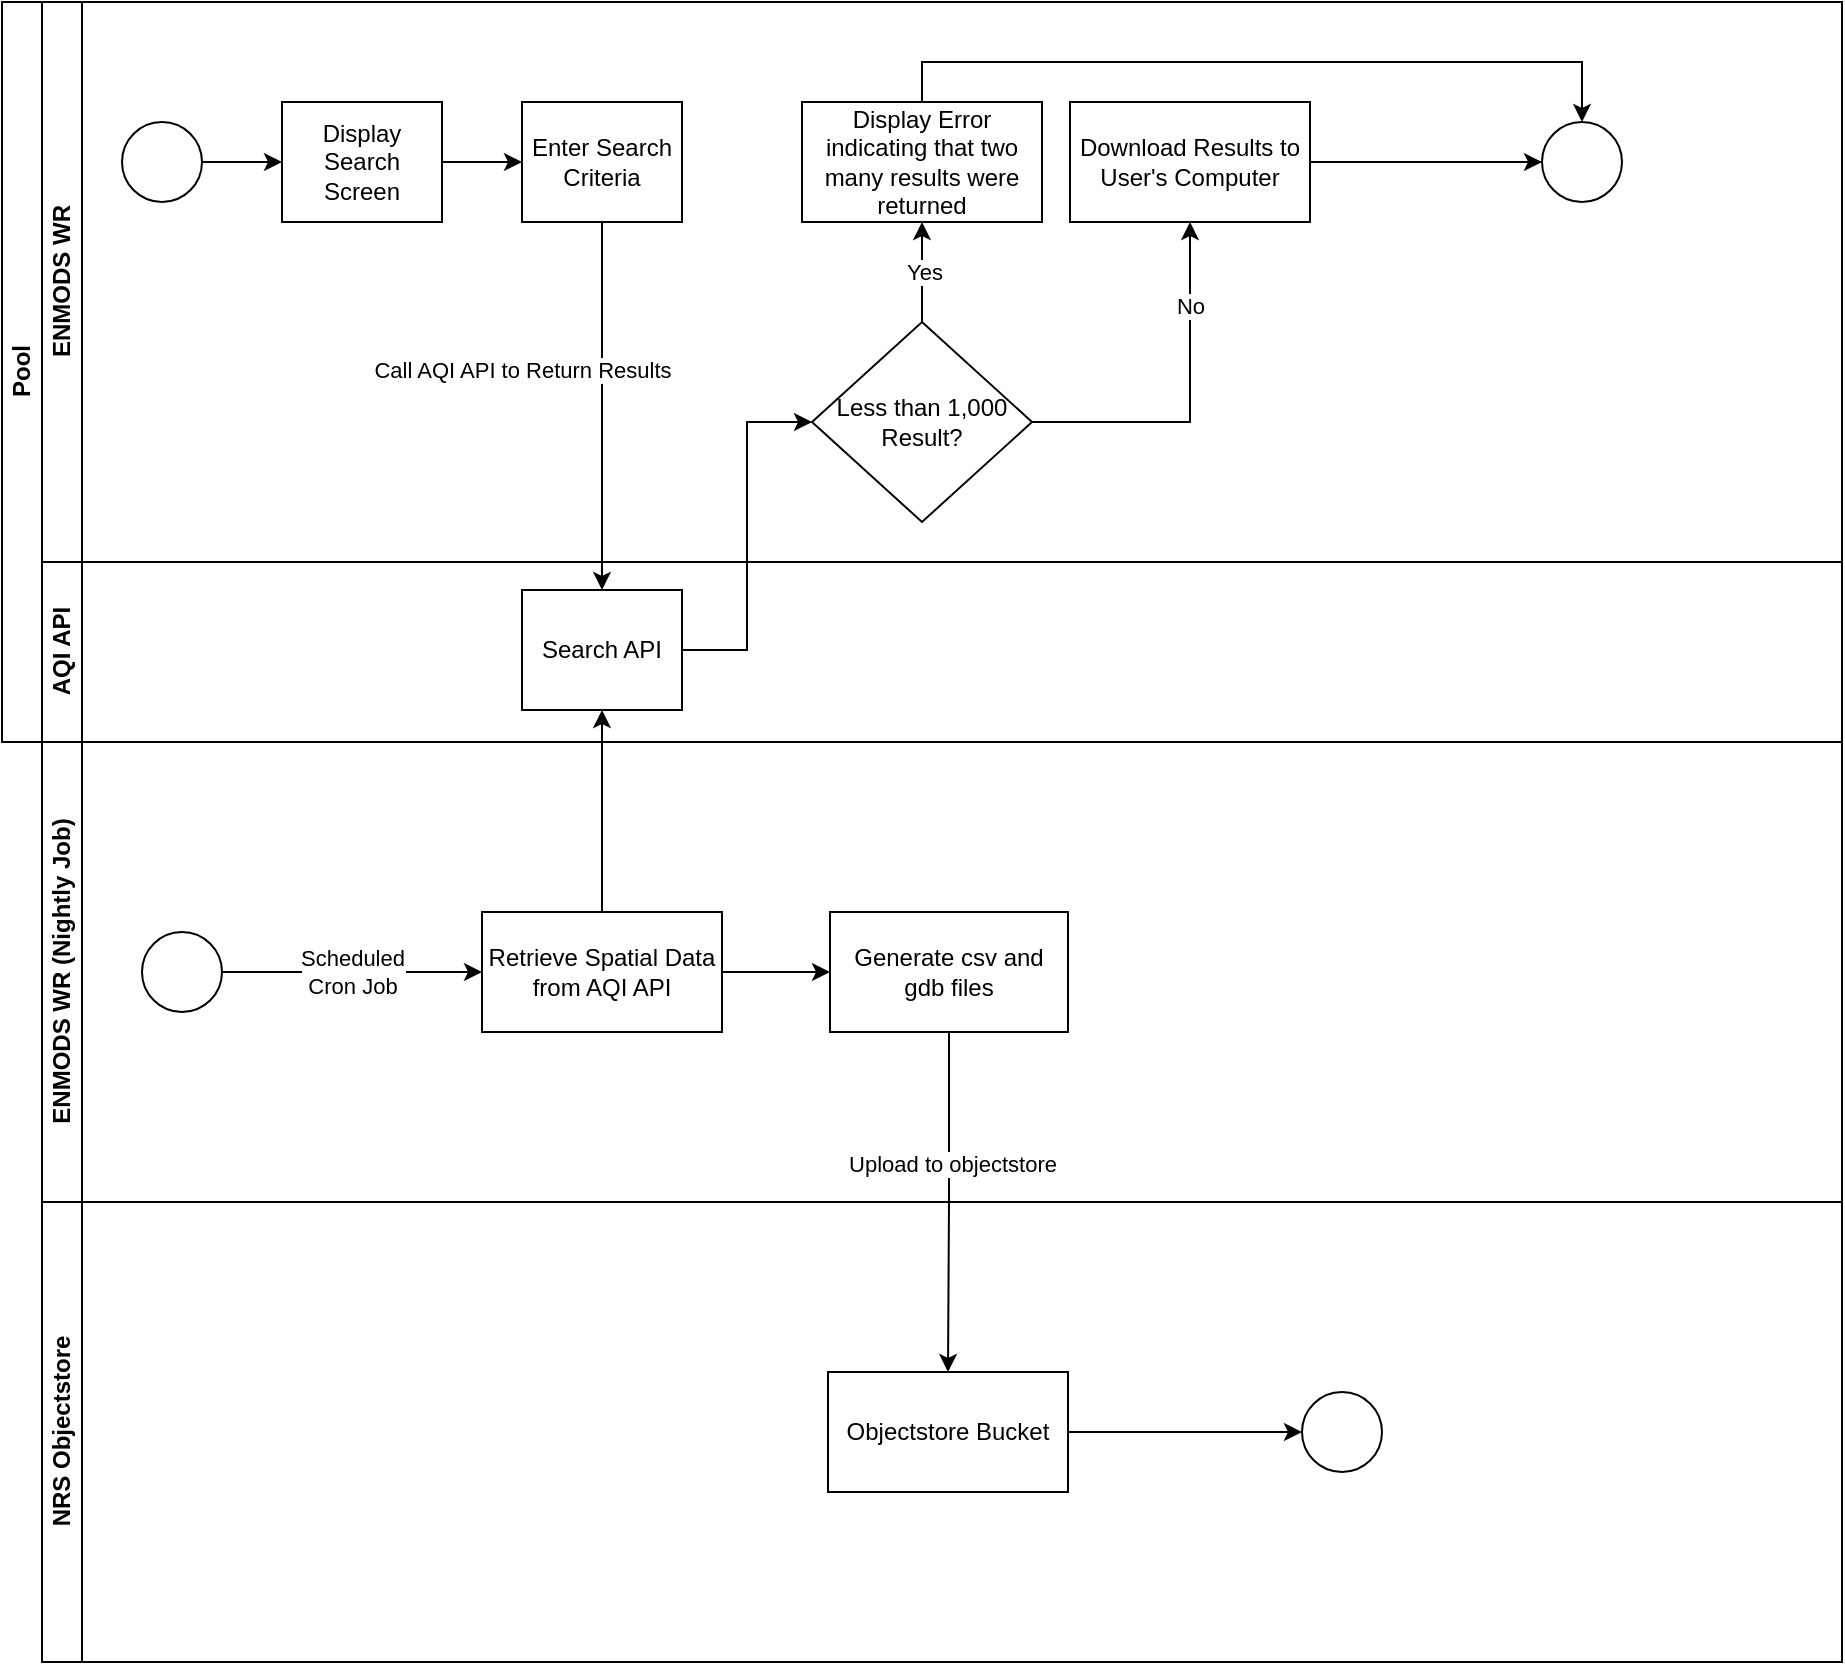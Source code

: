 <mxfile version="27.1.0">
  <diagram id="prtHgNgQTEPvFCAcTncT" name="Page-1">
    <mxGraphModel dx="2061" dy="749" grid="1" gridSize="10" guides="1" tooltips="1" connect="1" arrows="1" fold="1" page="1" pageScale="1" pageWidth="827" pageHeight="1169" math="0" shadow="0">
      <root>
        <mxCell id="0" />
        <mxCell id="1" parent="0" />
        <mxCell id="dNxyNK7c78bLwvsdeMH5-19" value="Pool" style="swimlane;html=1;childLayout=stackLayout;resizeParent=1;resizeParentMax=0;horizontal=0;startSize=20;horizontalStack=0;" parent="1" vertex="1">
          <mxGeometry x="-120" y="120" width="920" height="370" as="geometry" />
        </mxCell>
        <mxCell id="dNxyNK7c78bLwvsdeMH5-20" value="ENMODS WR" style="swimlane;html=1;startSize=20;horizontal=0;" parent="dNxyNK7c78bLwvsdeMH5-19" vertex="1">
          <mxGeometry x="20" width="900" height="280" as="geometry" />
        </mxCell>
        <mxCell id="dNxyNK7c78bLwvsdeMH5-25" value="" style="edgeStyle=orthogonalEdgeStyle;rounded=0;orthogonalLoop=1;jettySize=auto;html=1;" parent="dNxyNK7c78bLwvsdeMH5-20" source="dNxyNK7c78bLwvsdeMH5-23" target="dNxyNK7c78bLwvsdeMH5-24" edge="1">
          <mxGeometry relative="1" as="geometry" />
        </mxCell>
        <mxCell id="dNxyNK7c78bLwvsdeMH5-23" value="" style="ellipse;whiteSpace=wrap;html=1;" parent="dNxyNK7c78bLwvsdeMH5-20" vertex="1">
          <mxGeometry x="40" y="60" width="40" height="40" as="geometry" />
        </mxCell>
        <mxCell id="baqCoUqVgwDe4w2ZhGsL-18" style="edgeStyle=orthogonalEdgeStyle;rounded=0;orthogonalLoop=1;jettySize=auto;html=1;" edge="1" parent="dNxyNK7c78bLwvsdeMH5-20" source="dNxyNK7c78bLwvsdeMH5-24" target="dNxyNK7c78bLwvsdeMH5-30">
          <mxGeometry relative="1" as="geometry" />
        </mxCell>
        <mxCell id="dNxyNK7c78bLwvsdeMH5-24" value="Display Search Screen" style="rounded=0;whiteSpace=wrap;html=1;fontFamily=Helvetica;fontSize=12;fontColor=#000000;align=center;" parent="dNxyNK7c78bLwvsdeMH5-20" vertex="1">
          <mxGeometry x="120" y="50" width="80" height="60" as="geometry" />
        </mxCell>
        <mxCell id="dNxyNK7c78bLwvsdeMH5-30" value="Enter Search Criteria" style="rounded=0;whiteSpace=wrap;html=1;fontFamily=Helvetica;fontSize=12;fontColor=#000000;align=center;" parent="dNxyNK7c78bLwvsdeMH5-20" vertex="1">
          <mxGeometry x="240" y="50" width="80" height="60" as="geometry" />
        </mxCell>
        <mxCell id="dNxyNK7c78bLwvsdeMH5-32" value="" style="ellipse;whiteSpace=wrap;html=1;" parent="dNxyNK7c78bLwvsdeMH5-20" vertex="1">
          <mxGeometry x="750" y="60" width="40" height="40" as="geometry" />
        </mxCell>
        <mxCell id="baqCoUqVgwDe4w2ZhGsL-17" style="edgeStyle=orthogonalEdgeStyle;rounded=0;orthogonalLoop=1;jettySize=auto;html=1;exitX=0.5;exitY=0;exitDx=0;exitDy=0;entryX=0.5;entryY=0;entryDx=0;entryDy=0;" edge="1" parent="dNxyNK7c78bLwvsdeMH5-20" source="baqCoUqVgwDe4w2ZhGsL-4" target="dNxyNK7c78bLwvsdeMH5-32">
          <mxGeometry relative="1" as="geometry" />
        </mxCell>
        <mxCell id="baqCoUqVgwDe4w2ZhGsL-4" value="Display Error indicating that two many results were returned" style="rounded=0;whiteSpace=wrap;html=1;" vertex="1" parent="dNxyNK7c78bLwvsdeMH5-20">
          <mxGeometry x="380" y="50" width="120" height="60" as="geometry" />
        </mxCell>
        <mxCell id="baqCoUqVgwDe4w2ZhGsL-9" style="edgeStyle=orthogonalEdgeStyle;rounded=0;orthogonalLoop=1;jettySize=auto;html=1;" edge="1" parent="dNxyNK7c78bLwvsdeMH5-20" source="baqCoUqVgwDe4w2ZhGsL-7" target="dNxyNK7c78bLwvsdeMH5-32">
          <mxGeometry relative="1" as="geometry" />
        </mxCell>
        <mxCell id="baqCoUqVgwDe4w2ZhGsL-7" value="Download Results to User&#39;s Computer" style="rounded=0;whiteSpace=wrap;html=1;" vertex="1" parent="dNxyNK7c78bLwvsdeMH5-20">
          <mxGeometry x="514" y="50" width="120" height="60" as="geometry" />
        </mxCell>
        <mxCell id="baqCoUqVgwDe4w2ZhGsL-2" value="Less than 1,000 Result?" style="rhombus;whiteSpace=wrap;html=1;" vertex="1" parent="dNxyNK7c78bLwvsdeMH5-20">
          <mxGeometry x="385" y="160" width="110" height="100" as="geometry" />
        </mxCell>
        <mxCell id="baqCoUqVgwDe4w2ZhGsL-5" style="edgeStyle=orthogonalEdgeStyle;rounded=0;orthogonalLoop=1;jettySize=auto;html=1;entryX=0.5;entryY=1;entryDx=0;entryDy=0;" edge="1" parent="dNxyNK7c78bLwvsdeMH5-20" source="baqCoUqVgwDe4w2ZhGsL-2" target="baqCoUqVgwDe4w2ZhGsL-4">
          <mxGeometry relative="1" as="geometry" />
        </mxCell>
        <mxCell id="baqCoUqVgwDe4w2ZhGsL-6" value="Yes" style="edgeLabel;html=1;align=center;verticalAlign=middle;resizable=0;points=[];" vertex="1" connectable="0" parent="baqCoUqVgwDe4w2ZhGsL-5">
          <mxGeometry y="-1" relative="1" as="geometry">
            <mxPoint as="offset" />
          </mxGeometry>
        </mxCell>
        <mxCell id="baqCoUqVgwDe4w2ZhGsL-8" value="No" style="edgeStyle=orthogonalEdgeStyle;rounded=0;orthogonalLoop=1;jettySize=auto;html=1;entryX=0.5;entryY=1;entryDx=0;entryDy=0;" edge="1" parent="dNxyNK7c78bLwvsdeMH5-20" source="baqCoUqVgwDe4w2ZhGsL-2" target="baqCoUqVgwDe4w2ZhGsL-7">
          <mxGeometry x="0.528" relative="1" as="geometry">
            <mxPoint as="offset" />
          </mxGeometry>
        </mxCell>
        <mxCell id="dNxyNK7c78bLwvsdeMH5-21" value="AQI API" style="swimlane;html=1;startSize=20;horizontal=0;" parent="dNxyNK7c78bLwvsdeMH5-19" vertex="1">
          <mxGeometry x="20" y="280" width="900" height="90" as="geometry" />
        </mxCell>
        <mxCell id="dNxyNK7c78bLwvsdeMH5-26" value="Search API" style="rounded=0;whiteSpace=wrap;html=1;fontFamily=Helvetica;fontSize=12;fontColor=#000000;align=center;" parent="dNxyNK7c78bLwvsdeMH5-21" vertex="1">
          <mxGeometry x="240" y="14" width="80" height="60" as="geometry" />
        </mxCell>
        <mxCell id="baqCoUqVgwDe4w2ZhGsL-1" value="Call AQI API to Return Results" style="edgeStyle=orthogonalEdgeStyle;rounded=0;orthogonalLoop=1;jettySize=auto;html=1;" edge="1" parent="dNxyNK7c78bLwvsdeMH5-19" source="dNxyNK7c78bLwvsdeMH5-30" target="dNxyNK7c78bLwvsdeMH5-26">
          <mxGeometry x="-0.2" y="-40" relative="1" as="geometry">
            <mxPoint as="offset" />
          </mxGeometry>
        </mxCell>
        <mxCell id="baqCoUqVgwDe4w2ZhGsL-3" style="edgeStyle=orthogonalEdgeStyle;rounded=0;orthogonalLoop=1;jettySize=auto;html=1;entryX=0;entryY=0.5;entryDx=0;entryDy=0;" edge="1" parent="dNxyNK7c78bLwvsdeMH5-19" source="dNxyNK7c78bLwvsdeMH5-26" target="baqCoUqVgwDe4w2ZhGsL-2">
          <mxGeometry relative="1" as="geometry" />
        </mxCell>
        <mxCell id="baqCoUqVgwDe4w2ZhGsL-10" value="&lt;div&gt;ENMODS WR (Nightly Job)&lt;/div&gt;" style="swimlane;html=1;startSize=20;horizontal=0;" vertex="1" parent="1">
          <mxGeometry x="-100" y="490" width="900" height="230" as="geometry" />
        </mxCell>
        <mxCell id="baqCoUqVgwDe4w2ZhGsL-20" value="" style="edgeStyle=orthogonalEdgeStyle;rounded=0;orthogonalLoop=1;jettySize=auto;html=1;" edge="1" parent="baqCoUqVgwDe4w2ZhGsL-10" source="baqCoUqVgwDe4w2ZhGsL-15" target="baqCoUqVgwDe4w2ZhGsL-19">
          <mxGeometry relative="1" as="geometry" />
        </mxCell>
        <mxCell id="baqCoUqVgwDe4w2ZhGsL-15" value="Retrieve Spatial Data from AQI API" style="rounded=0;whiteSpace=wrap;html=1;" vertex="1" parent="baqCoUqVgwDe4w2ZhGsL-10">
          <mxGeometry x="220" y="85" width="120" height="60" as="geometry" />
        </mxCell>
        <mxCell id="baqCoUqVgwDe4w2ZhGsL-19" value="Generate  csv and gdb files" style="rounded=0;whiteSpace=wrap;html=1;" vertex="1" parent="baqCoUqVgwDe4w2ZhGsL-10">
          <mxGeometry x="394" y="85" width="119" height="60" as="geometry" />
        </mxCell>
        <mxCell id="baqCoUqVgwDe4w2ZhGsL-34" value="&lt;div&gt;Scheduled&lt;/div&gt;&lt;div&gt;Cron Job&lt;/div&gt;" style="edgeStyle=orthogonalEdgeStyle;rounded=0;orthogonalLoop=1;jettySize=auto;html=1;" edge="1" parent="baqCoUqVgwDe4w2ZhGsL-10" source="baqCoUqVgwDe4w2ZhGsL-29" target="baqCoUqVgwDe4w2ZhGsL-15">
          <mxGeometry relative="1" as="geometry" />
        </mxCell>
        <mxCell id="baqCoUqVgwDe4w2ZhGsL-29" value="" style="ellipse;whiteSpace=wrap;html=1;" vertex="1" parent="baqCoUqVgwDe4w2ZhGsL-10">
          <mxGeometry x="50" y="95" width="40" height="40" as="geometry" />
        </mxCell>
        <mxCell id="baqCoUqVgwDe4w2ZhGsL-16" style="edgeStyle=orthogonalEdgeStyle;rounded=0;orthogonalLoop=1;jettySize=auto;html=1;" edge="1" parent="1" source="baqCoUqVgwDe4w2ZhGsL-15" target="dNxyNK7c78bLwvsdeMH5-26">
          <mxGeometry relative="1" as="geometry" />
        </mxCell>
        <mxCell id="baqCoUqVgwDe4w2ZhGsL-21" value="NRS Objectstore" style="swimlane;html=1;startSize=20;horizontal=0;" vertex="1" parent="1">
          <mxGeometry x="-100" y="720" width="900" height="230" as="geometry" />
        </mxCell>
        <mxCell id="baqCoUqVgwDe4w2ZhGsL-27" style="edgeStyle=orthogonalEdgeStyle;rounded=0;orthogonalLoop=1;jettySize=auto;html=1;entryX=0;entryY=0.5;entryDx=0;entryDy=0;" edge="1" parent="baqCoUqVgwDe4w2ZhGsL-21" source="baqCoUqVgwDe4w2ZhGsL-23" target="baqCoUqVgwDe4w2ZhGsL-28">
          <mxGeometry relative="1" as="geometry">
            <mxPoint x="620" y="118" as="targetPoint" />
          </mxGeometry>
        </mxCell>
        <mxCell id="baqCoUqVgwDe4w2ZhGsL-23" value="Objectstore Bucket" style="rounded=0;whiteSpace=wrap;html=1;" vertex="1" parent="baqCoUqVgwDe4w2ZhGsL-21">
          <mxGeometry x="393" y="85" width="120" height="60" as="geometry" />
        </mxCell>
        <mxCell id="baqCoUqVgwDe4w2ZhGsL-28" value="" style="ellipse;whiteSpace=wrap;html=1;" vertex="1" parent="baqCoUqVgwDe4w2ZhGsL-21">
          <mxGeometry x="630" y="95" width="40" height="40" as="geometry" />
        </mxCell>
        <mxCell id="baqCoUqVgwDe4w2ZhGsL-25" style="edgeStyle=orthogonalEdgeStyle;rounded=0;orthogonalLoop=1;jettySize=auto;html=1;" edge="1" parent="1" source="baqCoUqVgwDe4w2ZhGsL-19" target="baqCoUqVgwDe4w2ZhGsL-23">
          <mxGeometry relative="1" as="geometry" />
        </mxCell>
        <mxCell id="baqCoUqVgwDe4w2ZhGsL-26" value="Upload to objectstore" style="edgeLabel;html=1;align=center;verticalAlign=middle;resizable=0;points=[];" vertex="1" connectable="0" parent="baqCoUqVgwDe4w2ZhGsL-25">
          <mxGeometry x="-0.226" y="1" relative="1" as="geometry">
            <mxPoint as="offset" />
          </mxGeometry>
        </mxCell>
      </root>
    </mxGraphModel>
  </diagram>
</mxfile>
